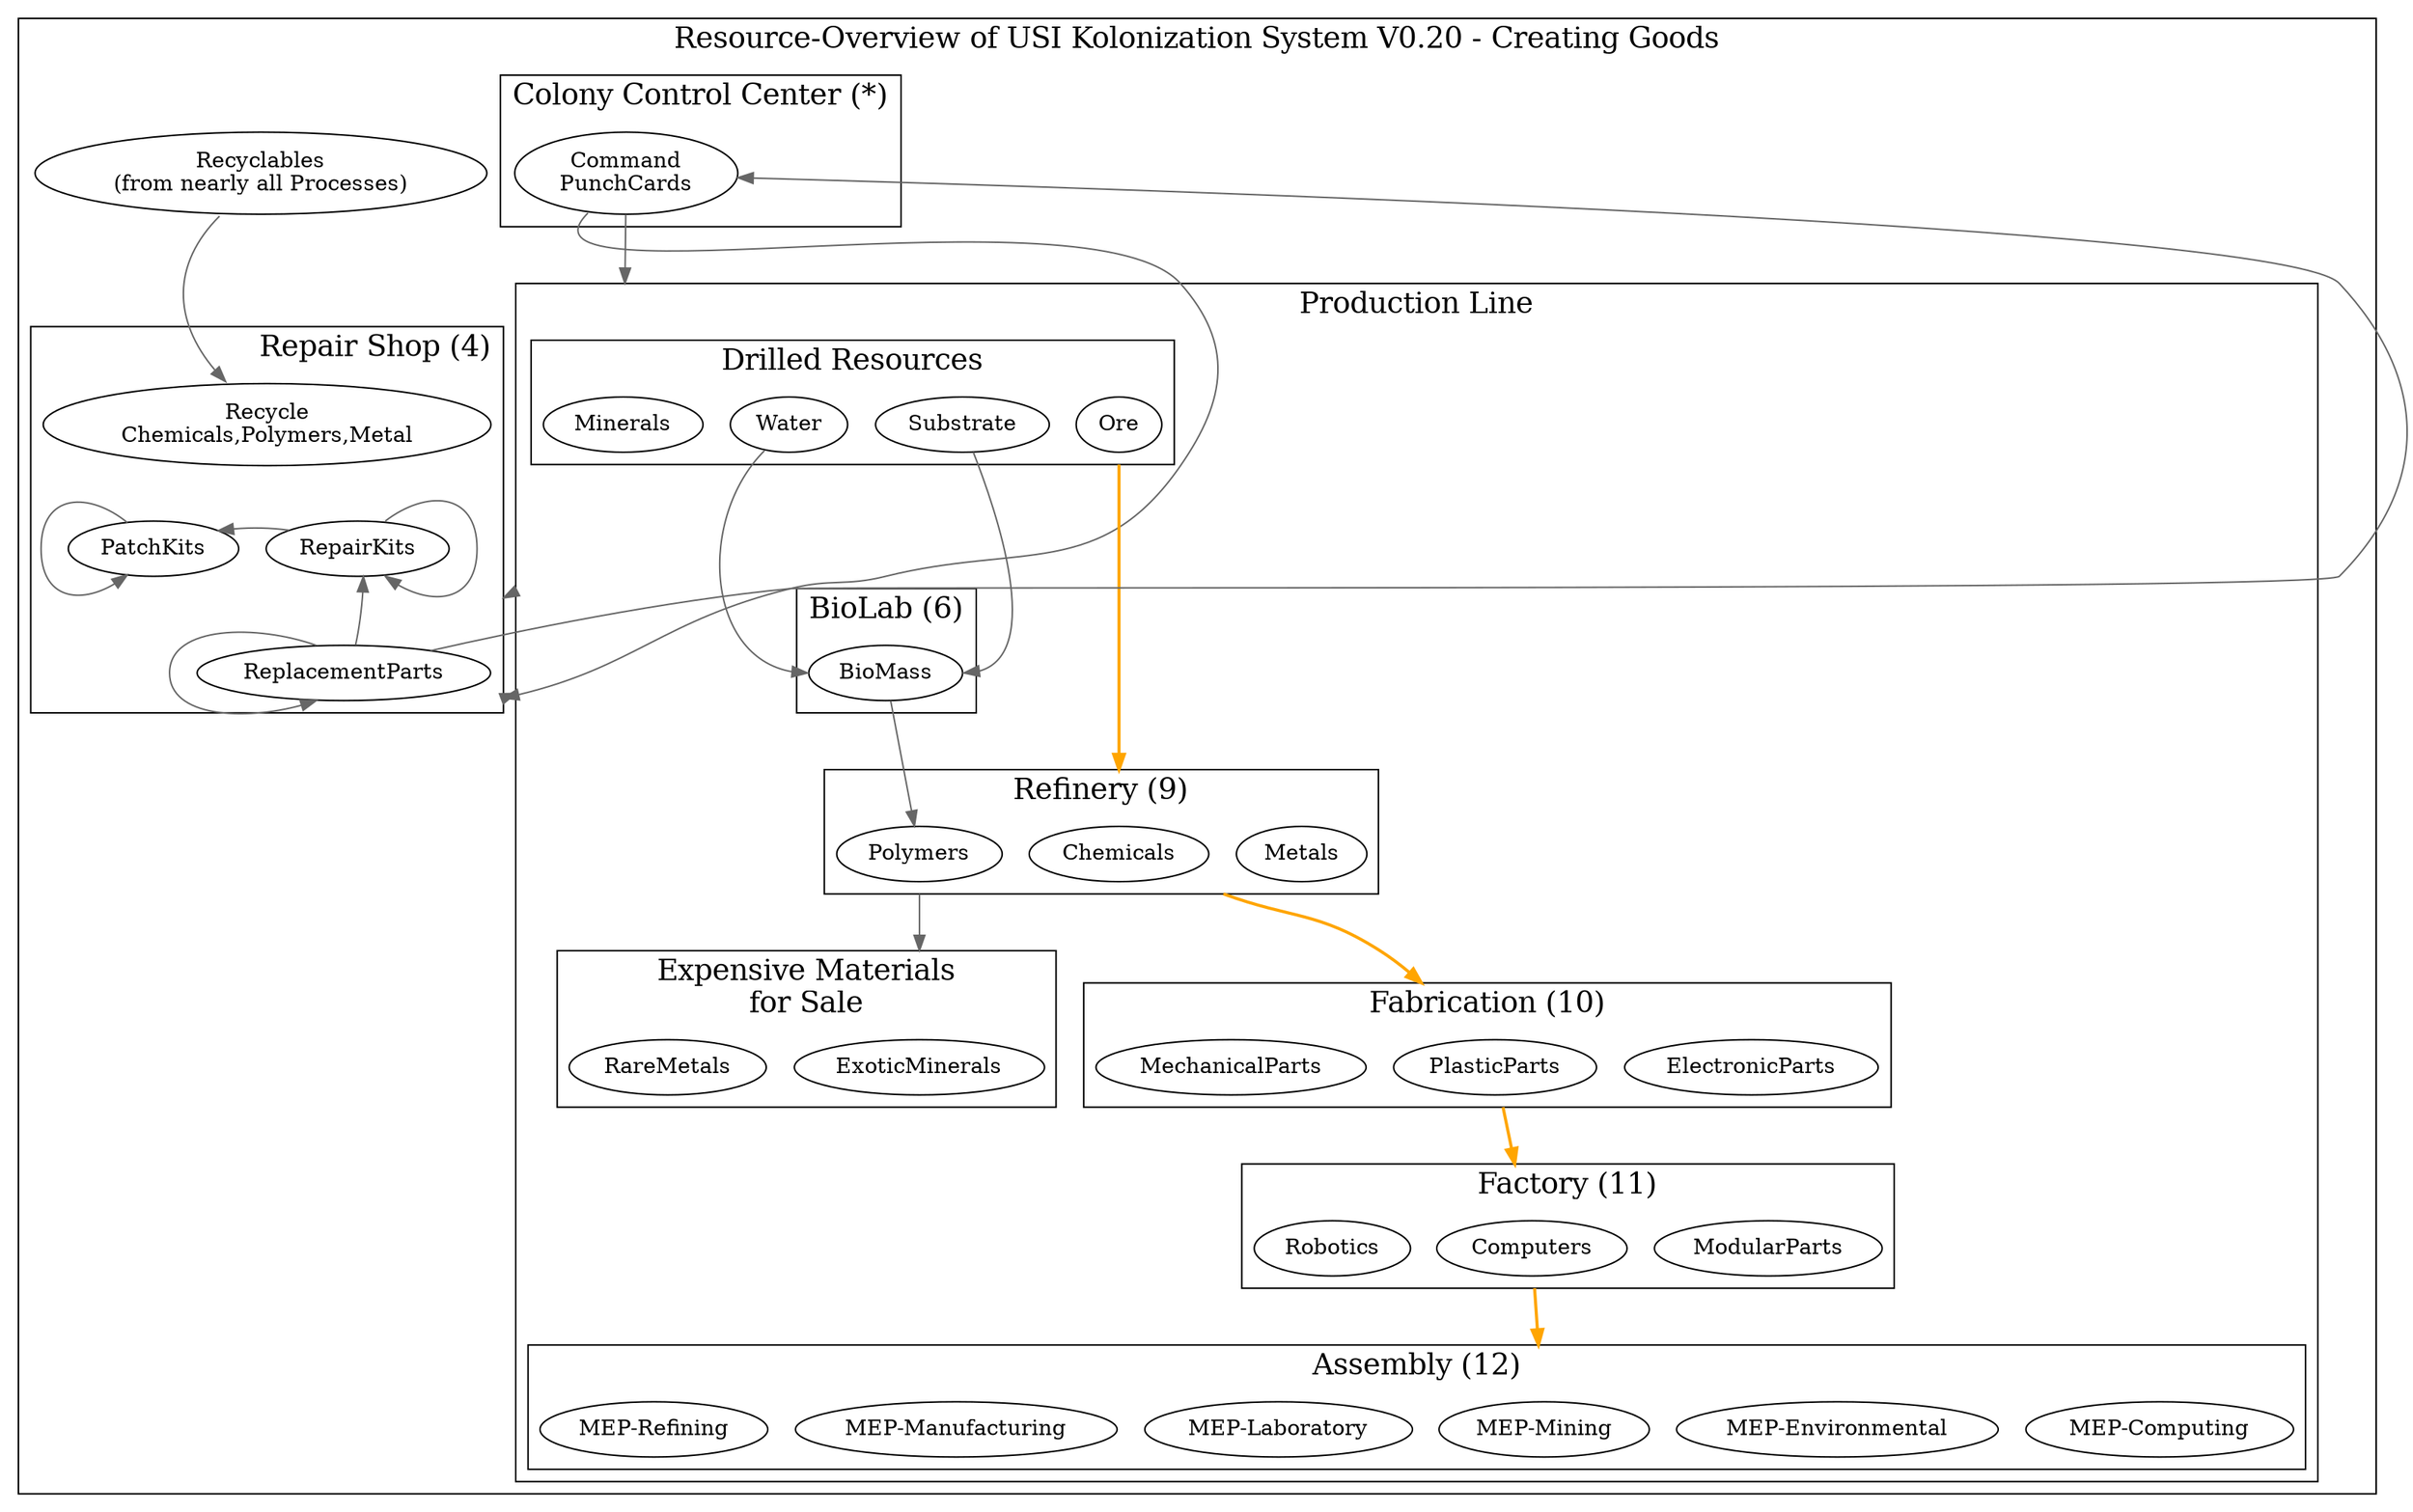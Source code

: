 /* -*- coding: utf-8; -*-
Overview over USI Kolonization System Resources
Copyright 2014 By Mhoram

This Work may be distributed under the Creative Commons
Attribution-NonCommercial-ShareAlike 4.0 International License.

*/

# dot -Tpdf -o ProductionLine.pdf ProductionLine.dot
# dot -Tpng -o ProductionLine.png ProductionLine.dot

digraph Resources {
    compound=true;

    subgraph clusterPRODUCTION {
        graph [label="Resource-Overview of USI Kolonization System V0.20 - Creating Goods" fontsize=19];

        subgraph clusterCCCP {
            label="Colony Control Center (*)";
            CommandP [label="Command\nPunchCards"];
        }

        subgraph clusterProductionLine {
            label="Production Line";

            subgraph clusterBIOLABP {
                label="BioLab (6)";
                PBioMass [label="BioMass"];
            }

            subgraph clusterResources {
                label="Drilled Resources";
                WaterR [label="Water"];
                SubstrateR [label="Substrate"];
                Ore;
                Minerals;
            }

            subgraph clusterRefinery {
                label="Refinery (9)";
                Metals;
                Polymers;
                Chemicals;
            }

            subgraph clusterFabrication {
                label="Fabrication (10)"
                ElectronicParts;
                PlasticParts;
                MechanicalParts;
            }

            subgraph clusterFactory {
                label="Factory (11)"
                ModularParts;
                Computers;
                Robotics;
            }

            subgraph clusterAssembly {
                label="Assembly (12)";
                "MEP-Computing";
                "MEP-Environmental";
                "MEP-Mining";
                "MEP-Laboratory";
                "MEP-Manufacturing";
                "MEP-Refining";
            }

            subgraph clusterSpecials {
                label="Expensive Materials\nfor Sale";
                ExoticMinerals;
                RareMetals;
            }
        }

        Recyclables [label="Recyclables\n(from nearly all Processes)"];

        subgraph clusterRepair {
            label="Repair Shop (4)";
            labeljust="r";
            PatchKits;
            RepairKits;
            ReplacementParts;
            Recycle [label="Recycle\nChemicals,Polymers,Metal"];
            edge [color="#666666"];
            {
                rank = same;
                edge [minlen=1];
                PatchKits -> RepairKits [style=invisible,arrowhead=none];
            }
            {
                Recycle -> PatchKits [style=invisible,arrowhead=none];
                RepairKits -> ReplacementParts [style=invisible,arrowhead=none];
            }
            PatchKits -> PatchKits [tailport=nw,headport=sw];
            RepairKits -> PatchKits;
            RepairKits -> RepairKits [tailport=ne,headport=se];
            ReplacementParts -> RepairKits [constraint = false];
            ReplacementParts -> ReplacementParts [tailport=nw,headport=sw];
        }

/*        {
            rank = same;
            ReplacementParts -> Chemicals;
        }
*/
        edge [color="#666666"];
        edge [minlen=2];
        ReplacementParts -> CommandP [constraint = false];
        CommandP -> ReplacementParts [lhead=clusterRepair,constraint = false,tailport=sw,headport=se];

        CommandP -> Minerals [lhead=clusterProductionLine];
        ReplacementParts -> Ore [lhead=clusterProductionLine,ltail=clusterRepair,tailport=se];
        PBioMass -> Polymers [];
        SubstrateR -> PBioMass [headport=e];
        WaterR -> PBioMass [tailport=sw,headport=w];
        SubstrateR -> ReplacementParts [ltail=clusterProductionLine,lhead=clusterRepair];

        Polymers -> ExoticMinerals [ltail=clusterRefinery,lhead=clusterSpecials];
        Ore -> Chemicals [lhead=clusterRefinery; ltail=clusterResources, penwidth=2, color="orange"];

        Chemicals -> PlasticParts [lhead=clusterFabrication; ltail=clusterRefinery, penwidth=2, color="orange"];

        PlasticParts -> Computers [lhead=clusterFactory; ltail=clusterFabrication, penwidth=2, color="orange"];

        Computers -> "MEP-Mining" [lhead=clusterAssembly; ltail=clusterFactory, penwidth=2, color="orange"];

        Recyclables -> Recycle [tailport=sw,headport=nw];

    }

}
